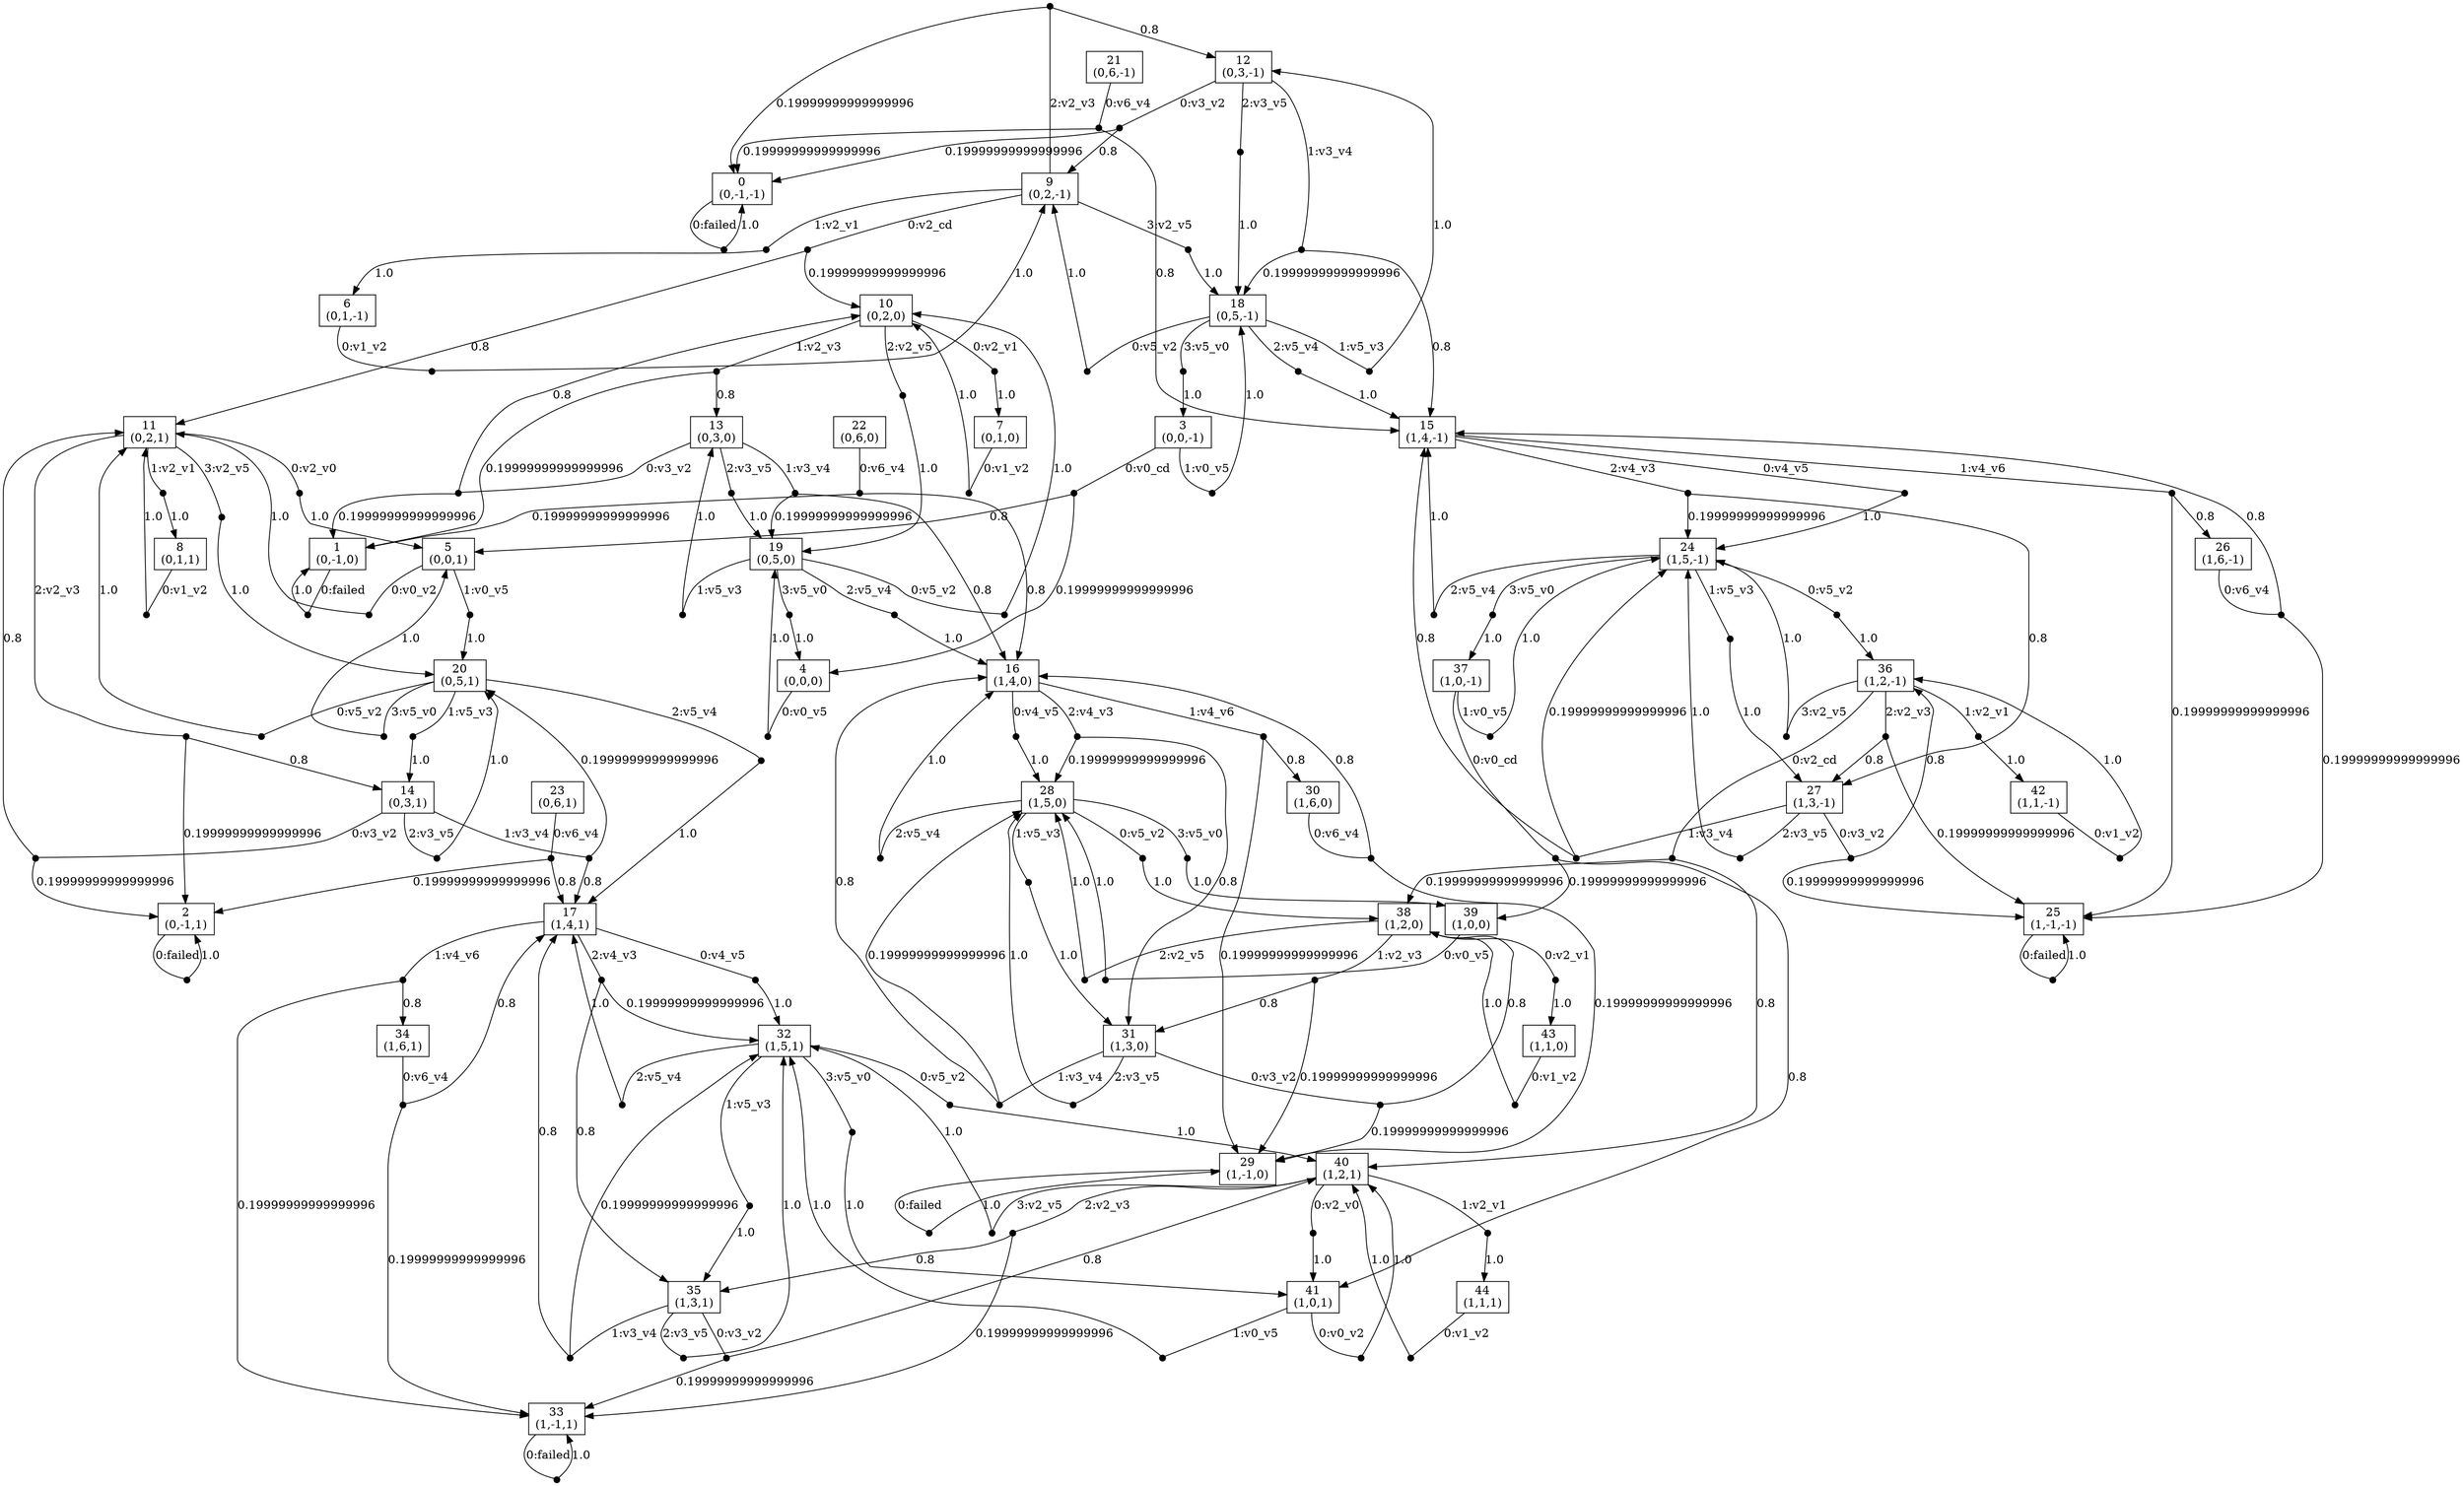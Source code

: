 digraph MDP {
node [label="",shape="box"];
0 [label="0\n(0,-1,-1)"];
0 -> n0_0 [label="0:failed",arrowhead="none"];
n0_0 [ shape=point,width=0.1,height=0.1,label="" ];
n0_0 -> 0 [label="1.0"];
1 [label="1\n(0,-1,0)"];
1 -> n1_0 [label="0:failed",arrowhead="none"];
n1_0 [ shape=point,width=0.1,height=0.1,label="" ];
n1_0 -> 1 [label="1.0"];
2 [label="2\n(0,-1,1)"];
2 -> n2_0 [label="0:failed",arrowhead="none"];
n2_0 [ shape=point,width=0.1,height=0.1,label="" ];
n2_0 -> 2 [label="1.0"];
3 [label="3\n(0,0,-1)"];
3 -> n3_0 [label="0:v0_cd",arrowhead="none"];
n3_0 [ shape=point,width=0.1,height=0.1,label="" ];
n3_0 -> 4 [label="0.19999999999999996"];
n3_0 -> 5 [label="0.8"];
3 -> n3_1 [label="1:v0_v5",arrowhead="none"];
n3_1 [ shape=point,width=0.1,height=0.1,label="" ];
n3_1 -> 18 [label="1.0"];
4 [label="4\n(0,0,0)"];
4 -> n4_0 [label="0:v0_v5",arrowhead="none"];
n4_0 [ shape=point,width=0.1,height=0.1,label="" ];
n4_0 -> 19 [label="1.0"];
5 [label="5\n(0,0,1)"];
5 -> n5_0 [label="0:v0_v2",arrowhead="none"];
n5_0 [ shape=point,width=0.1,height=0.1,label="" ];
n5_0 -> 11 [label="1.0"];
5 -> n5_1 [label="1:v0_v5",arrowhead="none"];
n5_1 [ shape=point,width=0.1,height=0.1,label="" ];
n5_1 -> 20 [label="1.0"];
6 [label="6\n(0,1,-1)"];
6 -> n6_0 [label="0:v1_v2",arrowhead="none"];
n6_0 [ shape=point,width=0.1,height=0.1,label="" ];
n6_0 -> 9 [label="1.0"];
7 [label="7\n(0,1,0)"];
7 -> n7_0 [label="0:v1_v2",arrowhead="none"];
n7_0 [ shape=point,width=0.1,height=0.1,label="" ];
n7_0 -> 10 [label="1.0"];
8 [label="8\n(0,1,1)"];
8 -> n8_0 [label="0:v1_v2",arrowhead="none"];
n8_0 [ shape=point,width=0.1,height=0.1,label="" ];
n8_0 -> 11 [label="1.0"];
9 [label="9\n(0,2,-1)"];
9 -> n9_0 [label="0:v2_cd",arrowhead="none"];
n9_0 [ shape=point,width=0.1,height=0.1,label="" ];
n9_0 -> 10 [label="0.19999999999999996"];
n9_0 -> 11 [label="0.8"];
9 -> n9_1 [label="1:v2_v1",arrowhead="none"];
n9_1 [ shape=point,width=0.1,height=0.1,label="" ];
n9_1 -> 6 [label="1.0"];
9 -> n9_2 [label="2:v2_v3",arrowhead="none"];
n9_2 [ shape=point,width=0.1,height=0.1,label="" ];
n9_2 -> 0 [label="0.19999999999999996"];
n9_2 -> 12 [label="0.8"];
9 -> n9_3 [label="3:v2_v5",arrowhead="none"];
n9_3 [ shape=point,width=0.1,height=0.1,label="" ];
n9_3 -> 18 [label="1.0"];
10 [label="10\n(0,2,0)"];
10 -> n10_0 [label="0:v2_v1",arrowhead="none"];
n10_0 [ shape=point,width=0.1,height=0.1,label="" ];
n10_0 -> 7 [label="1.0"];
10 -> n10_1 [label="1:v2_v3",arrowhead="none"];
n10_1 [ shape=point,width=0.1,height=0.1,label="" ];
n10_1 -> 1 [label="0.19999999999999996"];
n10_1 -> 13 [label="0.8"];
10 -> n10_2 [label="2:v2_v5",arrowhead="none"];
n10_2 [ shape=point,width=0.1,height=0.1,label="" ];
n10_2 -> 19 [label="1.0"];
11 [label="11\n(0,2,1)"];
11 -> n11_0 [label="0:v2_v0",arrowhead="none"];
n11_0 [ shape=point,width=0.1,height=0.1,label="" ];
n11_0 -> 5 [label="1.0"];
11 -> n11_1 [label="1:v2_v1",arrowhead="none"];
n11_1 [ shape=point,width=0.1,height=0.1,label="" ];
n11_1 -> 8 [label="1.0"];
11 -> n11_2 [label="2:v2_v3",arrowhead="none"];
n11_2 [ shape=point,width=0.1,height=0.1,label="" ];
n11_2 -> 2 [label="0.19999999999999996"];
n11_2 -> 14 [label="0.8"];
11 -> n11_3 [label="3:v2_v5",arrowhead="none"];
n11_3 [ shape=point,width=0.1,height=0.1,label="" ];
n11_3 -> 20 [label="1.0"];
12 [label="12\n(0,3,-1)"];
12 -> n12_0 [label="0:v3_v2",arrowhead="none"];
n12_0 [ shape=point,width=0.1,height=0.1,label="" ];
n12_0 -> 0 [label="0.19999999999999996"];
n12_0 -> 9 [label="0.8"];
12 -> n12_1 [label="1:v3_v4",arrowhead="none"];
n12_1 [ shape=point,width=0.1,height=0.1,label="" ];
n12_1 -> 18 [label="0.19999999999999996"];
n12_1 -> 15 [label="0.8"];
12 -> n12_2 [label="2:v3_v5",arrowhead="none"];
n12_2 [ shape=point,width=0.1,height=0.1,label="" ];
n12_2 -> 18 [label="1.0"];
13 [label="13\n(0,3,0)"];
13 -> n13_0 [label="0:v3_v2",arrowhead="none"];
n13_0 [ shape=point,width=0.1,height=0.1,label="" ];
n13_0 -> 1 [label="0.19999999999999996"];
n13_0 -> 10 [label="0.8"];
13 -> n13_1 [label="1:v3_v4",arrowhead="none"];
n13_1 [ shape=point,width=0.1,height=0.1,label="" ];
n13_1 -> 16 [label="0.8"];
n13_1 -> 19 [label="0.19999999999999996"];
13 -> n13_2 [label="2:v3_v5",arrowhead="none"];
n13_2 [ shape=point,width=0.1,height=0.1,label="" ];
n13_2 -> 19 [label="1.0"];
14 [label="14\n(0,3,1)"];
14 -> n14_0 [label="0:v3_v2",arrowhead="none"];
n14_0 [ shape=point,width=0.1,height=0.1,label="" ];
n14_0 -> 2 [label="0.19999999999999996"];
n14_0 -> 11 [label="0.8"];
14 -> n14_1 [label="1:v3_v4",arrowhead="none"];
n14_1 [ shape=point,width=0.1,height=0.1,label="" ];
n14_1 -> 17 [label="0.8"];
n14_1 -> 20 [label="0.19999999999999996"];
14 -> n14_2 [label="2:v3_v5",arrowhead="none"];
n14_2 [ shape=point,width=0.1,height=0.1,label="" ];
n14_2 -> 20 [label="1.0"];
15 [label="15\n(1,4,-1)"];
15 -> n15_0 [label="0:v4_v5",arrowhead="none"];
n15_0 [ shape=point,width=0.1,height=0.1,label="" ];
n15_0 -> 24 [label="1.0"];
15 -> n15_1 [label="1:v4_v6",arrowhead="none"];
n15_1 [ shape=point,width=0.1,height=0.1,label="" ];
n15_1 -> 25 [label="0.19999999999999996"];
n15_1 -> 26 [label="0.8"];
15 -> n15_2 [label="2:v4_v3",arrowhead="none"];
n15_2 [ shape=point,width=0.1,height=0.1,label="" ];
n15_2 -> 24 [label="0.19999999999999996"];
n15_2 -> 27 [label="0.8"];
16 [label="16\n(1,4,0)"];
16 -> n16_0 [label="0:v4_v5",arrowhead="none"];
n16_0 [ shape=point,width=0.1,height=0.1,label="" ];
n16_0 -> 28 [label="1.0"];
16 -> n16_1 [label="1:v4_v6",arrowhead="none"];
n16_1 [ shape=point,width=0.1,height=0.1,label="" ];
n16_1 -> 29 [label="0.19999999999999996"];
n16_1 -> 30 [label="0.8"];
16 -> n16_2 [label="2:v4_v3",arrowhead="none"];
n16_2 [ shape=point,width=0.1,height=0.1,label="" ];
n16_2 -> 28 [label="0.19999999999999996"];
n16_2 -> 31 [label="0.8"];
17 [label="17\n(1,4,1)"];
17 -> n17_0 [label="0:v4_v5",arrowhead="none"];
n17_0 [ shape=point,width=0.1,height=0.1,label="" ];
n17_0 -> 32 [label="1.0"];
17 -> n17_1 [label="1:v4_v6",arrowhead="none"];
n17_1 [ shape=point,width=0.1,height=0.1,label="" ];
n17_1 -> 33 [label="0.19999999999999996"];
n17_1 -> 34 [label="0.8"];
17 -> n17_2 [label="2:v4_v3",arrowhead="none"];
n17_2 [ shape=point,width=0.1,height=0.1,label="" ];
n17_2 -> 32 [label="0.19999999999999996"];
n17_2 -> 35 [label="0.8"];
18 [label="18\n(0,5,-1)"];
18 -> n18_0 [label="0:v5_v2",arrowhead="none"];
n18_0 [ shape=point,width=0.1,height=0.1,label="" ];
n18_0 -> 9 [label="1.0"];
18 -> n18_1 [label="1:v5_v3",arrowhead="none"];
n18_1 [ shape=point,width=0.1,height=0.1,label="" ];
n18_1 -> 12 [label="1.0"];
18 -> n18_2 [label="2:v5_v4",arrowhead="none"];
n18_2 [ shape=point,width=0.1,height=0.1,label="" ];
n18_2 -> 15 [label="1.0"];
18 -> n18_3 [label="3:v5_v0",arrowhead="none"];
n18_3 [ shape=point,width=0.1,height=0.1,label="" ];
n18_3 -> 3 [label="1.0"];
19 [label="19\n(0,5,0)"];
19 -> n19_0 [label="0:v5_v2",arrowhead="none"];
n19_0 [ shape=point,width=0.1,height=0.1,label="" ];
n19_0 -> 10 [label="1.0"];
19 -> n19_1 [label="1:v5_v3",arrowhead="none"];
n19_1 [ shape=point,width=0.1,height=0.1,label="" ];
n19_1 -> 13 [label="1.0"];
19 -> n19_2 [label="2:v5_v4",arrowhead="none"];
n19_2 [ shape=point,width=0.1,height=0.1,label="" ];
n19_2 -> 16 [label="1.0"];
19 -> n19_3 [label="3:v5_v0",arrowhead="none"];
n19_3 [ shape=point,width=0.1,height=0.1,label="" ];
n19_3 -> 4 [label="1.0"];
20 [label="20\n(0,5,1)"];
20 -> n20_0 [label="0:v5_v2",arrowhead="none"];
n20_0 [ shape=point,width=0.1,height=0.1,label="" ];
n20_0 -> 11 [label="1.0"];
20 -> n20_1 [label="1:v5_v3",arrowhead="none"];
n20_1 [ shape=point,width=0.1,height=0.1,label="" ];
n20_1 -> 14 [label="1.0"];
20 -> n20_2 [label="2:v5_v4",arrowhead="none"];
n20_2 [ shape=point,width=0.1,height=0.1,label="" ];
n20_2 -> 17 [label="1.0"];
20 -> n20_3 [label="3:v5_v0",arrowhead="none"];
n20_3 [ shape=point,width=0.1,height=0.1,label="" ];
n20_3 -> 5 [label="1.0"];
21 [label="21\n(0,6,-1)"];
21 -> n21_0 [label="0:v6_v4",arrowhead="none"];
n21_0 [ shape=point,width=0.1,height=0.1,label="" ];
n21_0 -> 0 [label="0.19999999999999996"];
n21_0 -> 15 [label="0.8"];
22 [label="22\n(0,6,0)"];
22 -> n22_0 [label="0:v6_v4",arrowhead="none"];
n22_0 [ shape=point,width=0.1,height=0.1,label="" ];
n22_0 -> 16 [label="0.8"];
n22_0 -> 1 [label="0.19999999999999996"];
23 [label="23\n(0,6,1)"];
23 -> n23_0 [label="0:v6_v4",arrowhead="none"];
n23_0 [ shape=point,width=0.1,height=0.1,label="" ];
n23_0 -> 17 [label="0.8"];
n23_0 -> 2 [label="0.19999999999999996"];
24 [label="24\n(1,5,-1)"];
24 -> n24_0 [label="0:v5_v2",arrowhead="none"];
n24_0 [ shape=point,width=0.1,height=0.1,label="" ];
n24_0 -> 36 [label="1.0"];
24 -> n24_1 [label="1:v5_v3",arrowhead="none"];
n24_1 [ shape=point,width=0.1,height=0.1,label="" ];
n24_1 -> 27 [label="1.0"];
24 -> n24_2 [label="2:v5_v4",arrowhead="none"];
n24_2 [ shape=point,width=0.1,height=0.1,label="" ];
n24_2 -> 15 [label="1.0"];
24 -> n24_3 [label="3:v5_v0",arrowhead="none"];
n24_3 [ shape=point,width=0.1,height=0.1,label="" ];
n24_3 -> 37 [label="1.0"];
25 [label="25\n(1,-1,-1)"];
25 -> n25_0 [label="0:failed",arrowhead="none"];
n25_0 [ shape=point,width=0.1,height=0.1,label="" ];
n25_0 -> 25 [label="1.0"];
26 [label="26\n(1,6,-1)"];
26 -> n26_0 [label="0:v6_v4",arrowhead="none"];
n26_0 [ shape=point,width=0.1,height=0.1,label="" ];
n26_0 -> 25 [label="0.19999999999999996"];
n26_0 -> 15 [label="0.8"];
27 [label="27\n(1,3,-1)"];
27 -> n27_0 [label="0:v3_v2",arrowhead="none"];
n27_0 [ shape=point,width=0.1,height=0.1,label="" ];
n27_0 -> 36 [label="0.8"];
n27_0 -> 25 [label="0.19999999999999996"];
27 -> n27_1 [label="1:v3_v4",arrowhead="none"];
n27_1 [ shape=point,width=0.1,height=0.1,label="" ];
n27_1 -> 24 [label="0.19999999999999996"];
n27_1 -> 15 [label="0.8"];
27 -> n27_2 [label="2:v3_v5",arrowhead="none"];
n27_2 [ shape=point,width=0.1,height=0.1,label="" ];
n27_2 -> 24 [label="1.0"];
28 [label="28\n(1,5,0)"];
28 -> n28_0 [label="0:v5_v2",arrowhead="none"];
n28_0 [ shape=point,width=0.1,height=0.1,label="" ];
n28_0 -> 38 [label="1.0"];
28 -> n28_1 [label="1:v5_v3",arrowhead="none"];
n28_1 [ shape=point,width=0.1,height=0.1,label="" ];
n28_1 -> 31 [label="1.0"];
28 -> n28_2 [label="2:v5_v4",arrowhead="none"];
n28_2 [ shape=point,width=0.1,height=0.1,label="" ];
n28_2 -> 16 [label="1.0"];
28 -> n28_3 [label="3:v5_v0",arrowhead="none"];
n28_3 [ shape=point,width=0.1,height=0.1,label="" ];
n28_3 -> 39 [label="1.0"];
29 [label="29\n(1,-1,0)"];
29 -> n29_0 [label="0:failed",arrowhead="none"];
n29_0 [ shape=point,width=0.1,height=0.1,label="" ];
n29_0 -> 29 [label="1.0"];
30 [label="30\n(1,6,0)"];
30 -> n30_0 [label="0:v6_v4",arrowhead="none"];
n30_0 [ shape=point,width=0.1,height=0.1,label="" ];
n30_0 -> 16 [label="0.8"];
n30_0 -> 29 [label="0.19999999999999996"];
31 [label="31\n(1,3,0)"];
31 -> n31_0 [label="0:v3_v2",arrowhead="none"];
n31_0 [ shape=point,width=0.1,height=0.1,label="" ];
n31_0 -> 38 [label="0.8"];
n31_0 -> 29 [label="0.19999999999999996"];
31 -> n31_1 [label="1:v3_v4",arrowhead="none"];
n31_1 [ shape=point,width=0.1,height=0.1,label="" ];
n31_1 -> 16 [label="0.8"];
n31_1 -> 28 [label="0.19999999999999996"];
31 -> n31_2 [label="2:v3_v5",arrowhead="none"];
n31_2 [ shape=point,width=0.1,height=0.1,label="" ];
n31_2 -> 28 [label="1.0"];
32 [label="32\n(1,5,1)"];
32 -> n32_0 [label="0:v5_v2",arrowhead="none"];
n32_0 [ shape=point,width=0.1,height=0.1,label="" ];
n32_0 -> 40 [label="1.0"];
32 -> n32_1 [label="1:v5_v3",arrowhead="none"];
n32_1 [ shape=point,width=0.1,height=0.1,label="" ];
n32_1 -> 35 [label="1.0"];
32 -> n32_2 [label="2:v5_v4",arrowhead="none"];
n32_2 [ shape=point,width=0.1,height=0.1,label="" ];
n32_2 -> 17 [label="1.0"];
32 -> n32_3 [label="3:v5_v0",arrowhead="none"];
n32_3 [ shape=point,width=0.1,height=0.1,label="" ];
n32_3 -> 41 [label="1.0"];
33 [label="33\n(1,-1,1)"];
33 -> n33_0 [label="0:failed",arrowhead="none"];
n33_0 [ shape=point,width=0.1,height=0.1,label="" ];
n33_0 -> 33 [label="1.0"];
34 [label="34\n(1,6,1)"];
34 -> n34_0 [label="0:v6_v4",arrowhead="none"];
n34_0 [ shape=point,width=0.1,height=0.1,label="" ];
n34_0 -> 33 [label="0.19999999999999996"];
n34_0 -> 17 [label="0.8"];
35 [label="35\n(1,3,1)"];
35 -> n35_0 [label="0:v3_v2",arrowhead="none"];
n35_0 [ shape=point,width=0.1,height=0.1,label="" ];
n35_0 -> 33 [label="0.19999999999999996"];
n35_0 -> 40 [label="0.8"];
35 -> n35_1 [label="1:v3_v4",arrowhead="none"];
n35_1 [ shape=point,width=0.1,height=0.1,label="" ];
n35_1 -> 32 [label="0.19999999999999996"];
n35_1 -> 17 [label="0.8"];
35 -> n35_2 [label="2:v3_v5",arrowhead="none"];
n35_2 [ shape=point,width=0.1,height=0.1,label="" ];
n35_2 -> 32 [label="1.0"];
36 [label="36\n(1,2,-1)"];
36 -> n36_0 [label="0:v2_cd",arrowhead="none"];
n36_0 [ shape=point,width=0.1,height=0.1,label="" ];
n36_0 -> 38 [label="0.19999999999999996"];
n36_0 -> 40 [label="0.8"];
36 -> n36_1 [label="1:v2_v1",arrowhead="none"];
n36_1 [ shape=point,width=0.1,height=0.1,label="" ];
n36_1 -> 42 [label="1.0"];
36 -> n36_2 [label="2:v2_v3",arrowhead="none"];
n36_2 [ shape=point,width=0.1,height=0.1,label="" ];
n36_2 -> 25 [label="0.19999999999999996"];
n36_2 -> 27 [label="0.8"];
36 -> n36_3 [label="3:v2_v5",arrowhead="none"];
n36_3 [ shape=point,width=0.1,height=0.1,label="" ];
n36_3 -> 24 [label="1.0"];
37 [label="37\n(1,0,-1)"];
37 -> n37_0 [label="0:v0_cd",arrowhead="none"];
n37_0 [ shape=point,width=0.1,height=0.1,label="" ];
n37_0 -> 39 [label="0.19999999999999996"];
n37_0 -> 41 [label="0.8"];
37 -> n37_1 [label="1:v0_v5",arrowhead="none"];
n37_1 [ shape=point,width=0.1,height=0.1,label="" ];
n37_1 -> 24 [label="1.0"];
38 [label="38\n(1,2,0)"];
38 -> n38_0 [label="0:v2_v1",arrowhead="none"];
n38_0 [ shape=point,width=0.1,height=0.1,label="" ];
n38_0 -> 43 [label="1.0"];
38 -> n38_1 [label="1:v2_v3",arrowhead="none"];
n38_1 [ shape=point,width=0.1,height=0.1,label="" ];
n38_1 -> 29 [label="0.19999999999999996"];
n38_1 -> 31 [label="0.8"];
38 -> n38_2 [label="2:v2_v5",arrowhead="none"];
n38_2 [ shape=point,width=0.1,height=0.1,label="" ];
n38_2 -> 28 [label="1.0"];
39 [label="39\n(1,0,0)"];
39 -> n39_0 [label="0:v0_v5",arrowhead="none"];
n39_0 [ shape=point,width=0.1,height=0.1,label="" ];
n39_0 -> 28 [label="1.0"];
40 [label="40\n(1,2,1)"];
40 -> n40_0 [label="0:v2_v0",arrowhead="none"];
n40_0 [ shape=point,width=0.1,height=0.1,label="" ];
n40_0 -> 41 [label="1.0"];
40 -> n40_1 [label="1:v2_v1",arrowhead="none"];
n40_1 [ shape=point,width=0.1,height=0.1,label="" ];
n40_1 -> 44 [label="1.0"];
40 -> n40_2 [label="2:v2_v3",arrowhead="none"];
n40_2 [ shape=point,width=0.1,height=0.1,label="" ];
n40_2 -> 33 [label="0.19999999999999996"];
n40_2 -> 35 [label="0.8"];
40 -> n40_3 [label="3:v2_v5",arrowhead="none"];
n40_3 [ shape=point,width=0.1,height=0.1,label="" ];
n40_3 -> 32 [label="1.0"];
41 [label="41\n(1,0,1)"];
41 -> n41_0 [label="0:v0_v2",arrowhead="none"];
n41_0 [ shape=point,width=0.1,height=0.1,label="" ];
n41_0 -> 40 [label="1.0"];
41 -> n41_1 [label="1:v0_v5",arrowhead="none"];
n41_1 [ shape=point,width=0.1,height=0.1,label="" ];
n41_1 -> 32 [label="1.0"];
42 [label="42\n(1,1,-1)"];
42 -> n42_0 [label="0:v1_v2",arrowhead="none"];
n42_0 [ shape=point,width=0.1,height=0.1,label="" ];
n42_0 -> 36 [label="1.0"];
43 [label="43\n(1,1,0)"];
43 -> n43_0 [label="0:v1_v2",arrowhead="none"];
n43_0 [ shape=point,width=0.1,height=0.1,label="" ];
n43_0 -> 38 [label="1.0"];
44 [label="44\n(1,1,1)"];
44 -> n44_0 [label="0:v1_v2",arrowhead="none"];
n44_0 [ shape=point,width=0.1,height=0.1,label="" ];
n44_0 -> 40 [label="1.0"];
}
